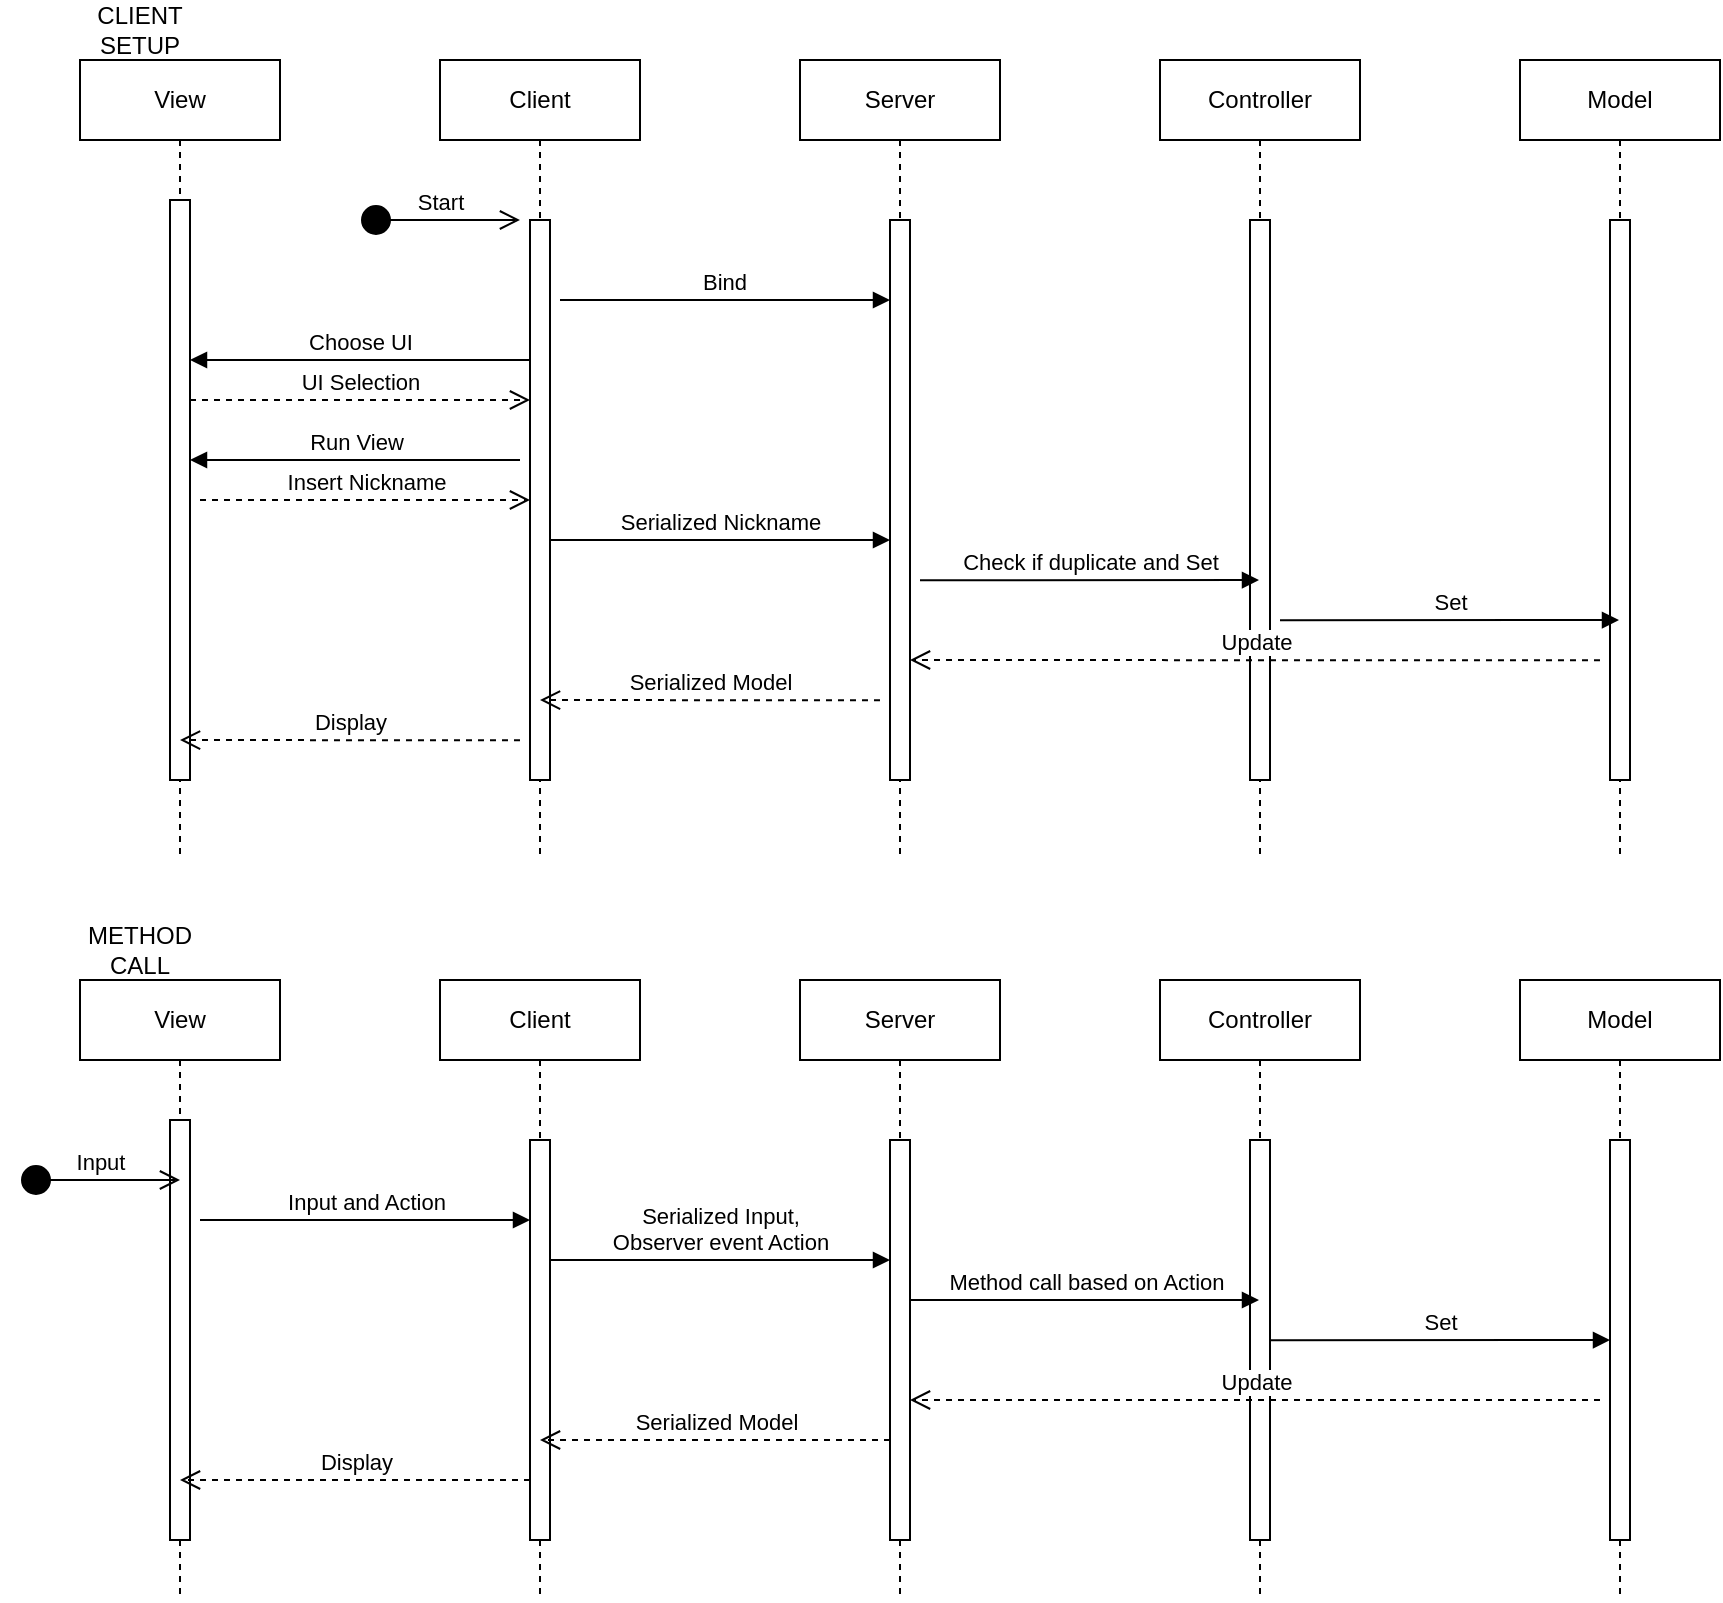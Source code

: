 <mxfile version="21.2.4" type="github">
  <diagram name="Page-1" id="2YBvvXClWsGukQMizWep">
    <mxGraphModel dx="1010" dy="589" grid="1" gridSize="10" guides="1" tooltips="1" connect="1" arrows="1" fold="1" page="1" pageScale="1" pageWidth="850" pageHeight="1100" math="0" shadow="0">
      <root>
        <mxCell id="0" />
        <mxCell id="1" parent="0" />
        <mxCell id="aM9ryv3xv72pqoxQDRHE-1" value="View" style="shape=umlLifeline;perimeter=lifelinePerimeter;whiteSpace=wrap;html=1;container=0;dropTarget=0;collapsible=0;recursiveResize=0;outlineConnect=0;portConstraint=eastwest;newEdgeStyle={&quot;edgeStyle&quot;:&quot;elbowEdgeStyle&quot;,&quot;elbow&quot;:&quot;vertical&quot;,&quot;curved&quot;:0,&quot;rounded&quot;:0};" parent="1" vertex="1">
          <mxGeometry x="40" y="40" width="100" height="400" as="geometry" />
        </mxCell>
        <mxCell id="aM9ryv3xv72pqoxQDRHE-2" value="" style="html=1;points=[];perimeter=orthogonalPerimeter;outlineConnect=0;targetShapes=umlLifeline;portConstraint=eastwest;newEdgeStyle={&quot;edgeStyle&quot;:&quot;elbowEdgeStyle&quot;,&quot;elbow&quot;:&quot;vertical&quot;,&quot;curved&quot;:0,&quot;rounded&quot;:0};" parent="aM9ryv3xv72pqoxQDRHE-1" vertex="1">
          <mxGeometry x="45" y="70" width="10" height="290" as="geometry" />
        </mxCell>
        <mxCell id="aM9ryv3xv72pqoxQDRHE-5" value="Client" style="shape=umlLifeline;perimeter=lifelinePerimeter;whiteSpace=wrap;html=1;container=0;dropTarget=0;collapsible=0;recursiveResize=0;outlineConnect=0;portConstraint=eastwest;newEdgeStyle={&quot;edgeStyle&quot;:&quot;elbowEdgeStyle&quot;,&quot;elbow&quot;:&quot;vertical&quot;,&quot;curved&quot;:0,&quot;rounded&quot;:0};" parent="1" vertex="1">
          <mxGeometry x="220" y="40" width="100" height="400" as="geometry" />
        </mxCell>
        <mxCell id="aM9ryv3xv72pqoxQDRHE-6" value="" style="html=1;points=[];perimeter=orthogonalPerimeter;outlineConnect=0;targetShapes=umlLifeline;portConstraint=eastwest;newEdgeStyle={&quot;edgeStyle&quot;:&quot;elbowEdgeStyle&quot;,&quot;elbow&quot;:&quot;vertical&quot;,&quot;curved&quot;:0,&quot;rounded&quot;:0};" parent="aM9ryv3xv72pqoxQDRHE-5" vertex="1">
          <mxGeometry x="45" y="80" width="10" height="280" as="geometry" />
        </mxCell>
        <mxCell id="qiXg6dYHPeRvOYaZKn-E-1" value="Server" style="shape=umlLifeline;perimeter=lifelinePerimeter;whiteSpace=wrap;html=1;container=0;dropTarget=0;collapsible=0;recursiveResize=0;outlineConnect=0;portConstraint=eastwest;newEdgeStyle={&quot;edgeStyle&quot;:&quot;elbowEdgeStyle&quot;,&quot;elbow&quot;:&quot;vertical&quot;,&quot;curved&quot;:0,&quot;rounded&quot;:0};" vertex="1" parent="1">
          <mxGeometry x="400" y="40" width="100" height="400" as="geometry" />
        </mxCell>
        <mxCell id="qiXg6dYHPeRvOYaZKn-E-2" value="" style="html=1;points=[];perimeter=orthogonalPerimeter;outlineConnect=0;targetShapes=umlLifeline;portConstraint=eastwest;newEdgeStyle={&quot;edgeStyle&quot;:&quot;elbowEdgeStyle&quot;,&quot;elbow&quot;:&quot;vertical&quot;,&quot;curved&quot;:0,&quot;rounded&quot;:0};" vertex="1" parent="qiXg6dYHPeRvOYaZKn-E-1">
          <mxGeometry x="45" y="80" width="10" height="280" as="geometry" />
        </mxCell>
        <mxCell id="qiXg6dYHPeRvOYaZKn-E-3" value="Controller" style="shape=umlLifeline;perimeter=lifelinePerimeter;whiteSpace=wrap;html=1;container=0;dropTarget=0;collapsible=0;recursiveResize=0;outlineConnect=0;portConstraint=eastwest;newEdgeStyle={&quot;edgeStyle&quot;:&quot;elbowEdgeStyle&quot;,&quot;elbow&quot;:&quot;vertical&quot;,&quot;curved&quot;:0,&quot;rounded&quot;:0};" vertex="1" parent="1">
          <mxGeometry x="580" y="40" width="100" height="400" as="geometry" />
        </mxCell>
        <mxCell id="qiXg6dYHPeRvOYaZKn-E-4" value="" style="html=1;points=[];perimeter=orthogonalPerimeter;outlineConnect=0;targetShapes=umlLifeline;portConstraint=eastwest;newEdgeStyle={&quot;edgeStyle&quot;:&quot;elbowEdgeStyle&quot;,&quot;elbow&quot;:&quot;vertical&quot;,&quot;curved&quot;:0,&quot;rounded&quot;:0};" vertex="1" parent="qiXg6dYHPeRvOYaZKn-E-3">
          <mxGeometry x="45" y="80" width="10" height="280" as="geometry" />
        </mxCell>
        <mxCell id="qiXg6dYHPeRvOYaZKn-E-5" value="Model" style="shape=umlLifeline;perimeter=lifelinePerimeter;whiteSpace=wrap;html=1;container=0;dropTarget=0;collapsible=0;recursiveResize=0;outlineConnect=0;portConstraint=eastwest;newEdgeStyle={&quot;edgeStyle&quot;:&quot;elbowEdgeStyle&quot;,&quot;elbow&quot;:&quot;vertical&quot;,&quot;curved&quot;:0,&quot;rounded&quot;:0};" vertex="1" parent="1">
          <mxGeometry x="760" y="40" width="100" height="400" as="geometry" />
        </mxCell>
        <mxCell id="qiXg6dYHPeRvOYaZKn-E-6" value="" style="html=1;points=[];perimeter=orthogonalPerimeter;outlineConnect=0;targetShapes=umlLifeline;portConstraint=eastwest;newEdgeStyle={&quot;edgeStyle&quot;:&quot;elbowEdgeStyle&quot;,&quot;elbow&quot;:&quot;vertical&quot;,&quot;curved&quot;:0,&quot;rounded&quot;:0};" vertex="1" parent="qiXg6dYHPeRvOYaZKn-E-5">
          <mxGeometry x="45" y="80" width="10" height="280" as="geometry" />
        </mxCell>
        <mxCell id="qiXg6dYHPeRvOYaZKn-E-7" value="Start" style="html=1;verticalAlign=bottom;startArrow=circle;startFill=1;endArrow=open;startSize=6;endSize=8;edgeStyle=elbowEdgeStyle;elbow=vertical;curved=0;rounded=0;" edge="1" parent="1">
          <mxGeometry width="80" relative="1" as="geometry">
            <mxPoint x="180" y="120" as="sourcePoint" />
            <mxPoint x="260" y="120" as="targetPoint" />
          </mxGeometry>
        </mxCell>
        <mxCell id="qiXg6dYHPeRvOYaZKn-E-8" value="Choose UI" style="html=1;verticalAlign=bottom;endArrow=block;edgeStyle=elbowEdgeStyle;elbow=vertical;curved=0;rounded=0;" edge="1" parent="1" source="aM9ryv3xv72pqoxQDRHE-6" target="aM9ryv3xv72pqoxQDRHE-2">
          <mxGeometry width="80" relative="1" as="geometry">
            <mxPoint x="260" y="160" as="sourcePoint" />
            <mxPoint x="160" y="160" as="targetPoint" />
            <Array as="points">
              <mxPoint x="240" y="190" />
              <mxPoint x="170" y="160" />
            </Array>
          </mxGeometry>
        </mxCell>
        <mxCell id="qiXg6dYHPeRvOYaZKn-E-9" value="UI Selection" style="html=1;verticalAlign=bottom;endArrow=open;dashed=1;endSize=8;edgeStyle=elbowEdgeStyle;elbow=vertical;curved=0;rounded=0;" edge="1" parent="1" source="aM9ryv3xv72pqoxQDRHE-2" target="aM9ryv3xv72pqoxQDRHE-6">
          <mxGeometry relative="1" as="geometry">
            <mxPoint x="100" y="190" as="sourcePoint" />
            <mxPoint x="260" y="190" as="targetPoint" />
            <Array as="points">
              <mxPoint x="200" y="210" />
              <mxPoint x="230" y="190" />
            </Array>
          </mxGeometry>
        </mxCell>
        <mxCell id="qiXg6dYHPeRvOYaZKn-E-10" value="Bind" style="html=1;verticalAlign=bottom;endArrow=block;edgeStyle=elbowEdgeStyle;elbow=vertical;curved=0;rounded=0;" edge="1" parent="1" target="qiXg6dYHPeRvOYaZKn-E-2">
          <mxGeometry width="80" relative="1" as="geometry">
            <mxPoint x="280" y="160.03" as="sourcePoint" />
            <mxPoint x="440" y="160" as="targetPoint" />
            <Array as="points" />
          </mxGeometry>
        </mxCell>
        <mxCell id="qiXg6dYHPeRvOYaZKn-E-11" value="Run View" style="html=1;verticalAlign=bottom;endArrow=block;edgeStyle=elbowEdgeStyle;elbow=vertical;curved=0;rounded=0;" edge="1" parent="1" target="aM9ryv3xv72pqoxQDRHE-2">
          <mxGeometry width="80" relative="1" as="geometry">
            <mxPoint x="260" y="240" as="sourcePoint" />
            <mxPoint x="100" y="240" as="targetPoint" />
            <Array as="points" />
          </mxGeometry>
        </mxCell>
        <mxCell id="qiXg6dYHPeRvOYaZKn-E-12" value="Insert Nickname" style="html=1;verticalAlign=bottom;endArrow=open;dashed=1;endSize=8;edgeStyle=elbowEdgeStyle;elbow=vertical;curved=0;rounded=0;" edge="1" parent="1" target="aM9ryv3xv72pqoxQDRHE-6">
          <mxGeometry relative="1" as="geometry">
            <mxPoint x="100" y="260" as="sourcePoint" />
            <mxPoint x="260" y="260" as="targetPoint" />
            <Array as="points">
              <mxPoint x="240" y="260" />
            </Array>
          </mxGeometry>
        </mxCell>
        <mxCell id="qiXg6dYHPeRvOYaZKn-E-13" value="Serialized Nickname" style="html=1;verticalAlign=bottom;endArrow=block;edgeStyle=elbowEdgeStyle;elbow=vertical;curved=0;rounded=0;" edge="1" parent="1" source="aM9ryv3xv72pqoxQDRHE-6" target="qiXg6dYHPeRvOYaZKn-E-2">
          <mxGeometry width="80" relative="1" as="geometry">
            <mxPoint x="280" y="280.17" as="sourcePoint" />
            <mxPoint x="440" y="280" as="targetPoint" />
            <Array as="points">
              <mxPoint x="400" y="280" />
            </Array>
          </mxGeometry>
        </mxCell>
        <mxCell id="qiXg6dYHPeRvOYaZKn-E-14" value="Check if duplicate and Set" style="html=1;verticalAlign=bottom;endArrow=block;edgeStyle=elbowEdgeStyle;elbow=vertical;curved=0;rounded=0;" edge="1" parent="1" target="qiXg6dYHPeRvOYaZKn-E-3">
          <mxGeometry width="80" relative="1" as="geometry">
            <mxPoint x="460" y="300.17" as="sourcePoint" />
            <mxPoint x="540" y="300.17" as="targetPoint" />
          </mxGeometry>
        </mxCell>
        <mxCell id="qiXg6dYHPeRvOYaZKn-E-15" value="Set" style="html=1;verticalAlign=bottom;endArrow=block;edgeStyle=elbowEdgeStyle;elbow=vertical;curved=0;rounded=0;" edge="1" parent="1" target="qiXg6dYHPeRvOYaZKn-E-5">
          <mxGeometry width="80" relative="1" as="geometry">
            <mxPoint x="640" y="320.17" as="sourcePoint" />
            <mxPoint x="720" y="320.17" as="targetPoint" />
          </mxGeometry>
        </mxCell>
        <mxCell id="qiXg6dYHPeRvOYaZKn-E-16" value="Update" style="html=1;verticalAlign=bottom;endArrow=open;dashed=1;endSize=8;edgeStyle=elbowEdgeStyle;elbow=vertical;curved=0;rounded=0;" edge="1" parent="1" target="qiXg6dYHPeRvOYaZKn-E-2">
          <mxGeometry relative="1" as="geometry">
            <mxPoint x="800" y="340.17" as="sourcePoint" />
            <mxPoint x="720" y="340.17" as="targetPoint" />
          </mxGeometry>
        </mxCell>
        <mxCell id="qiXg6dYHPeRvOYaZKn-E-17" value="Serialized Model" style="html=1;verticalAlign=bottom;endArrow=open;dashed=1;endSize=8;edgeStyle=elbowEdgeStyle;elbow=vertical;curved=0;rounded=0;" edge="1" parent="1" target="aM9ryv3xv72pqoxQDRHE-5">
          <mxGeometry relative="1" as="geometry">
            <mxPoint x="440" y="360.17" as="sourcePoint" />
            <mxPoint x="360" y="360.17" as="targetPoint" />
          </mxGeometry>
        </mxCell>
        <mxCell id="qiXg6dYHPeRvOYaZKn-E-18" value="Display" style="html=1;verticalAlign=bottom;endArrow=open;dashed=1;endSize=8;edgeStyle=elbowEdgeStyle;elbow=vertical;curved=0;rounded=0;" edge="1" parent="1" target="aM9ryv3xv72pqoxQDRHE-1">
          <mxGeometry relative="1" as="geometry">
            <mxPoint x="260" y="380.17" as="sourcePoint" />
            <mxPoint x="180" y="380.17" as="targetPoint" />
          </mxGeometry>
        </mxCell>
        <mxCell id="qiXg6dYHPeRvOYaZKn-E-19" value="CLIENT SETUP" style="text;html=1;strokeColor=none;fillColor=none;align=center;verticalAlign=middle;whiteSpace=wrap;rounded=0;" vertex="1" parent="1">
          <mxGeometry x="40" y="10" width="60" height="30" as="geometry" />
        </mxCell>
        <mxCell id="qiXg6dYHPeRvOYaZKn-E-20" value="View" style="shape=umlLifeline;perimeter=lifelinePerimeter;whiteSpace=wrap;html=1;container=0;dropTarget=0;collapsible=0;recursiveResize=0;outlineConnect=0;portConstraint=eastwest;newEdgeStyle={&quot;edgeStyle&quot;:&quot;elbowEdgeStyle&quot;,&quot;elbow&quot;:&quot;vertical&quot;,&quot;curved&quot;:0,&quot;rounded&quot;:0};" vertex="1" parent="1">
          <mxGeometry x="40" y="500" width="100" height="310" as="geometry" />
        </mxCell>
        <mxCell id="qiXg6dYHPeRvOYaZKn-E-21" value="" style="html=1;points=[];perimeter=orthogonalPerimeter;outlineConnect=0;targetShapes=umlLifeline;portConstraint=eastwest;newEdgeStyle={&quot;edgeStyle&quot;:&quot;elbowEdgeStyle&quot;,&quot;elbow&quot;:&quot;vertical&quot;,&quot;curved&quot;:0,&quot;rounded&quot;:0};" vertex="1" parent="qiXg6dYHPeRvOYaZKn-E-20">
          <mxGeometry x="45" y="70" width="10" height="210" as="geometry" />
        </mxCell>
        <mxCell id="qiXg6dYHPeRvOYaZKn-E-22" value="Client" style="shape=umlLifeline;perimeter=lifelinePerimeter;whiteSpace=wrap;html=1;container=0;dropTarget=0;collapsible=0;recursiveResize=0;outlineConnect=0;portConstraint=eastwest;newEdgeStyle={&quot;edgeStyle&quot;:&quot;elbowEdgeStyle&quot;,&quot;elbow&quot;:&quot;vertical&quot;,&quot;curved&quot;:0,&quot;rounded&quot;:0};" vertex="1" parent="1">
          <mxGeometry x="220" y="500" width="100" height="310" as="geometry" />
        </mxCell>
        <mxCell id="qiXg6dYHPeRvOYaZKn-E-23" value="" style="html=1;points=[];perimeter=orthogonalPerimeter;outlineConnect=0;targetShapes=umlLifeline;portConstraint=eastwest;newEdgeStyle={&quot;edgeStyle&quot;:&quot;elbowEdgeStyle&quot;,&quot;elbow&quot;:&quot;vertical&quot;,&quot;curved&quot;:0,&quot;rounded&quot;:0};" vertex="1" parent="qiXg6dYHPeRvOYaZKn-E-22">
          <mxGeometry x="45" y="80" width="10" height="200" as="geometry" />
        </mxCell>
        <mxCell id="qiXg6dYHPeRvOYaZKn-E-24" value="Server" style="shape=umlLifeline;perimeter=lifelinePerimeter;whiteSpace=wrap;html=1;container=0;dropTarget=0;collapsible=0;recursiveResize=0;outlineConnect=0;portConstraint=eastwest;newEdgeStyle={&quot;edgeStyle&quot;:&quot;elbowEdgeStyle&quot;,&quot;elbow&quot;:&quot;vertical&quot;,&quot;curved&quot;:0,&quot;rounded&quot;:0};" vertex="1" parent="1">
          <mxGeometry x="400" y="500" width="100" height="310" as="geometry" />
        </mxCell>
        <mxCell id="qiXg6dYHPeRvOYaZKn-E-25" value="" style="html=1;points=[];perimeter=orthogonalPerimeter;outlineConnect=0;targetShapes=umlLifeline;portConstraint=eastwest;newEdgeStyle={&quot;edgeStyle&quot;:&quot;elbowEdgeStyle&quot;,&quot;elbow&quot;:&quot;vertical&quot;,&quot;curved&quot;:0,&quot;rounded&quot;:0};" vertex="1" parent="qiXg6dYHPeRvOYaZKn-E-24">
          <mxGeometry x="45" y="80" width="10" height="200" as="geometry" />
        </mxCell>
        <mxCell id="qiXg6dYHPeRvOYaZKn-E-26" value="Controller" style="shape=umlLifeline;perimeter=lifelinePerimeter;whiteSpace=wrap;html=1;container=0;dropTarget=0;collapsible=0;recursiveResize=0;outlineConnect=0;portConstraint=eastwest;newEdgeStyle={&quot;edgeStyle&quot;:&quot;elbowEdgeStyle&quot;,&quot;elbow&quot;:&quot;vertical&quot;,&quot;curved&quot;:0,&quot;rounded&quot;:0};" vertex="1" parent="1">
          <mxGeometry x="580" y="500" width="100" height="310" as="geometry" />
        </mxCell>
        <mxCell id="qiXg6dYHPeRvOYaZKn-E-27" value="" style="html=1;points=[];perimeter=orthogonalPerimeter;outlineConnect=0;targetShapes=umlLifeline;portConstraint=eastwest;newEdgeStyle={&quot;edgeStyle&quot;:&quot;elbowEdgeStyle&quot;,&quot;elbow&quot;:&quot;vertical&quot;,&quot;curved&quot;:0,&quot;rounded&quot;:0};" vertex="1" parent="qiXg6dYHPeRvOYaZKn-E-26">
          <mxGeometry x="45" y="80" width="10" height="200" as="geometry" />
        </mxCell>
        <mxCell id="qiXg6dYHPeRvOYaZKn-E-29" value="Input" style="html=1;verticalAlign=bottom;startArrow=circle;startFill=1;endArrow=open;startSize=6;endSize=8;edgeStyle=elbowEdgeStyle;elbow=vertical;curved=0;rounded=0;" edge="1" parent="1">
          <mxGeometry width="80" relative="1" as="geometry">
            <mxPoint x="10" y="600" as="sourcePoint" />
            <mxPoint x="90" y="600" as="targetPoint" />
          </mxGeometry>
        </mxCell>
        <mxCell id="qiXg6dYHPeRvOYaZKn-E-35" value="Serialized Input, &lt;br&gt;Observer event Action" style="html=1;verticalAlign=bottom;endArrow=block;edgeStyle=elbowEdgeStyle;elbow=vertical;curved=0;rounded=0;" edge="1" parent="1" source="qiXg6dYHPeRvOYaZKn-E-23" target="qiXg6dYHPeRvOYaZKn-E-25">
          <mxGeometry width="80" relative="1" as="geometry">
            <mxPoint x="280" y="740.17" as="sourcePoint" />
            <mxPoint x="440" y="740" as="targetPoint" />
            <Array as="points">
              <mxPoint x="420" y="640" />
              <mxPoint x="400" y="740" />
            </Array>
          </mxGeometry>
        </mxCell>
        <mxCell id="qiXg6dYHPeRvOYaZKn-E-36" value="Method call based on Action" style="html=1;verticalAlign=bottom;endArrow=block;edgeStyle=elbowEdgeStyle;elbow=vertical;curved=0;rounded=0;" edge="1" parent="1" target="qiXg6dYHPeRvOYaZKn-E-26" source="qiXg6dYHPeRvOYaZKn-E-25">
          <mxGeometry width="80" relative="1" as="geometry">
            <mxPoint x="460" y="760.17" as="sourcePoint" />
            <mxPoint x="540" y="760.17" as="targetPoint" />
            <Array as="points">
              <mxPoint x="560" y="660" />
            </Array>
          </mxGeometry>
        </mxCell>
        <mxCell id="qiXg6dYHPeRvOYaZKn-E-37" value="Set" style="html=1;verticalAlign=bottom;endArrow=block;edgeStyle=elbowEdgeStyle;elbow=vertical;curved=0;rounded=0;" edge="1" parent="1">
          <mxGeometry width="80" relative="1" as="geometry">
            <mxPoint x="635" y="680.17" as="sourcePoint" />
            <mxPoint x="805" y="680" as="targetPoint" />
          </mxGeometry>
        </mxCell>
        <mxCell id="qiXg6dYHPeRvOYaZKn-E-38" value="Update" style="html=1;verticalAlign=bottom;endArrow=open;dashed=1;endSize=8;edgeStyle=elbowEdgeStyle;elbow=vertical;curved=0;rounded=0;" edge="1" parent="1" target="qiXg6dYHPeRvOYaZKn-E-25">
          <mxGeometry relative="1" as="geometry">
            <mxPoint x="800" y="710" as="sourcePoint" />
            <mxPoint x="720" y="800.17" as="targetPoint" />
            <Array as="points">
              <mxPoint x="730" y="710" />
            </Array>
          </mxGeometry>
        </mxCell>
        <mxCell id="qiXg6dYHPeRvOYaZKn-E-39" value="Serialized Model" style="html=1;verticalAlign=bottom;endArrow=open;dashed=1;endSize=8;edgeStyle=elbowEdgeStyle;elbow=vertical;curved=0;rounded=0;" edge="1" parent="1" target="qiXg6dYHPeRvOYaZKn-E-22" source="qiXg6dYHPeRvOYaZKn-E-25">
          <mxGeometry relative="1" as="geometry">
            <mxPoint x="440" y="820.17" as="sourcePoint" />
            <mxPoint x="360" y="820.17" as="targetPoint" />
            <Array as="points">
              <mxPoint x="380" y="730" />
            </Array>
          </mxGeometry>
        </mxCell>
        <mxCell id="qiXg6dYHPeRvOYaZKn-E-40" value="Display" style="html=1;verticalAlign=bottom;endArrow=open;dashed=1;endSize=8;edgeStyle=elbowEdgeStyle;elbow=vertical;curved=0;rounded=0;" edge="1" parent="1" target="qiXg6dYHPeRvOYaZKn-E-20" source="qiXg6dYHPeRvOYaZKn-E-23">
          <mxGeometry relative="1" as="geometry">
            <mxPoint x="260" y="840.17" as="sourcePoint" />
            <mxPoint x="180" y="840.17" as="targetPoint" />
            <Array as="points">
              <mxPoint x="230" y="750" />
            </Array>
          </mxGeometry>
        </mxCell>
        <mxCell id="qiXg6dYHPeRvOYaZKn-E-41" value="METHOD CALL" style="text;html=1;strokeColor=none;fillColor=none;align=center;verticalAlign=middle;whiteSpace=wrap;rounded=0;" vertex="1" parent="1">
          <mxGeometry x="40" y="470" width="60" height="30" as="geometry" />
        </mxCell>
        <mxCell id="qiXg6dYHPeRvOYaZKn-E-42" value="Input and Action" style="html=1;verticalAlign=bottom;endArrow=block;edgeStyle=elbowEdgeStyle;elbow=vertical;curved=0;rounded=0;" edge="1" parent="1" target="qiXg6dYHPeRvOYaZKn-E-23">
          <mxGeometry width="80" relative="1" as="geometry">
            <mxPoint x="100" y="620" as="sourcePoint" />
            <mxPoint x="260" y="620" as="targetPoint" />
          </mxGeometry>
        </mxCell>
        <mxCell id="qiXg6dYHPeRvOYaZKn-E-43" value="Model" style="shape=umlLifeline;perimeter=lifelinePerimeter;whiteSpace=wrap;html=1;container=0;dropTarget=0;collapsible=0;recursiveResize=0;outlineConnect=0;portConstraint=eastwest;newEdgeStyle={&quot;edgeStyle&quot;:&quot;elbowEdgeStyle&quot;,&quot;elbow&quot;:&quot;vertical&quot;,&quot;curved&quot;:0,&quot;rounded&quot;:0};" vertex="1" parent="1">
          <mxGeometry x="760" y="500" width="100" height="310" as="geometry" />
        </mxCell>
        <mxCell id="qiXg6dYHPeRvOYaZKn-E-44" value="" style="html=1;points=[];perimeter=orthogonalPerimeter;outlineConnect=0;targetShapes=umlLifeline;portConstraint=eastwest;newEdgeStyle={&quot;edgeStyle&quot;:&quot;elbowEdgeStyle&quot;,&quot;elbow&quot;:&quot;vertical&quot;,&quot;curved&quot;:0,&quot;rounded&quot;:0};" vertex="1" parent="qiXg6dYHPeRvOYaZKn-E-43">
          <mxGeometry x="45" y="80" width="10" height="200" as="geometry" />
        </mxCell>
      </root>
    </mxGraphModel>
  </diagram>
</mxfile>
